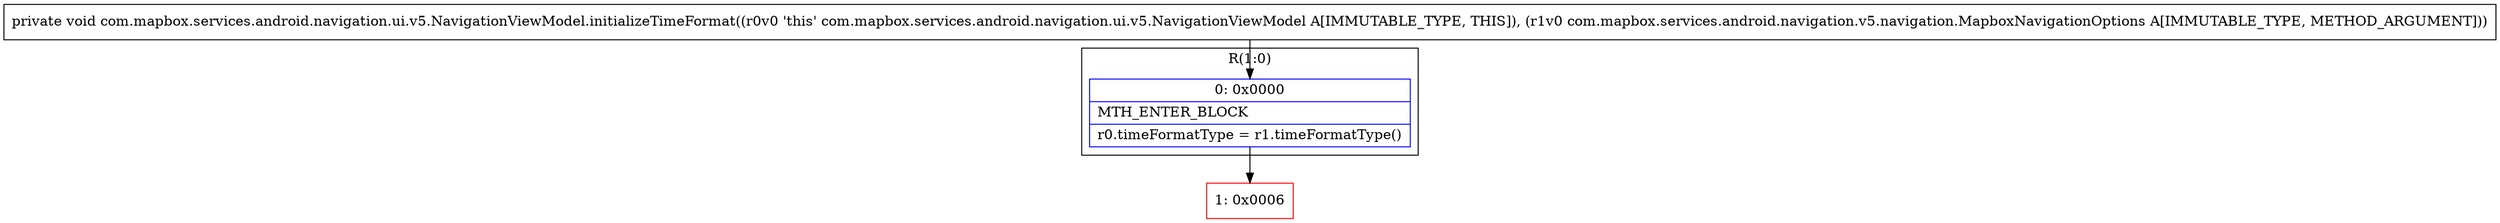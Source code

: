 digraph "CFG forcom.mapbox.services.android.navigation.ui.v5.NavigationViewModel.initializeTimeFormat(Lcom\/mapbox\/services\/android\/navigation\/v5\/navigation\/MapboxNavigationOptions;)V" {
subgraph cluster_Region_1967169238 {
label = "R(1:0)";
node [shape=record,color=blue];
Node_0 [shape=record,label="{0\:\ 0x0000|MTH_ENTER_BLOCK\l|r0.timeFormatType = r1.timeFormatType()\l}"];
}
Node_1 [shape=record,color=red,label="{1\:\ 0x0006}"];
MethodNode[shape=record,label="{private void com.mapbox.services.android.navigation.ui.v5.NavigationViewModel.initializeTimeFormat((r0v0 'this' com.mapbox.services.android.navigation.ui.v5.NavigationViewModel A[IMMUTABLE_TYPE, THIS]), (r1v0 com.mapbox.services.android.navigation.v5.navigation.MapboxNavigationOptions A[IMMUTABLE_TYPE, METHOD_ARGUMENT])) }"];
MethodNode -> Node_0;
Node_0 -> Node_1;
}

